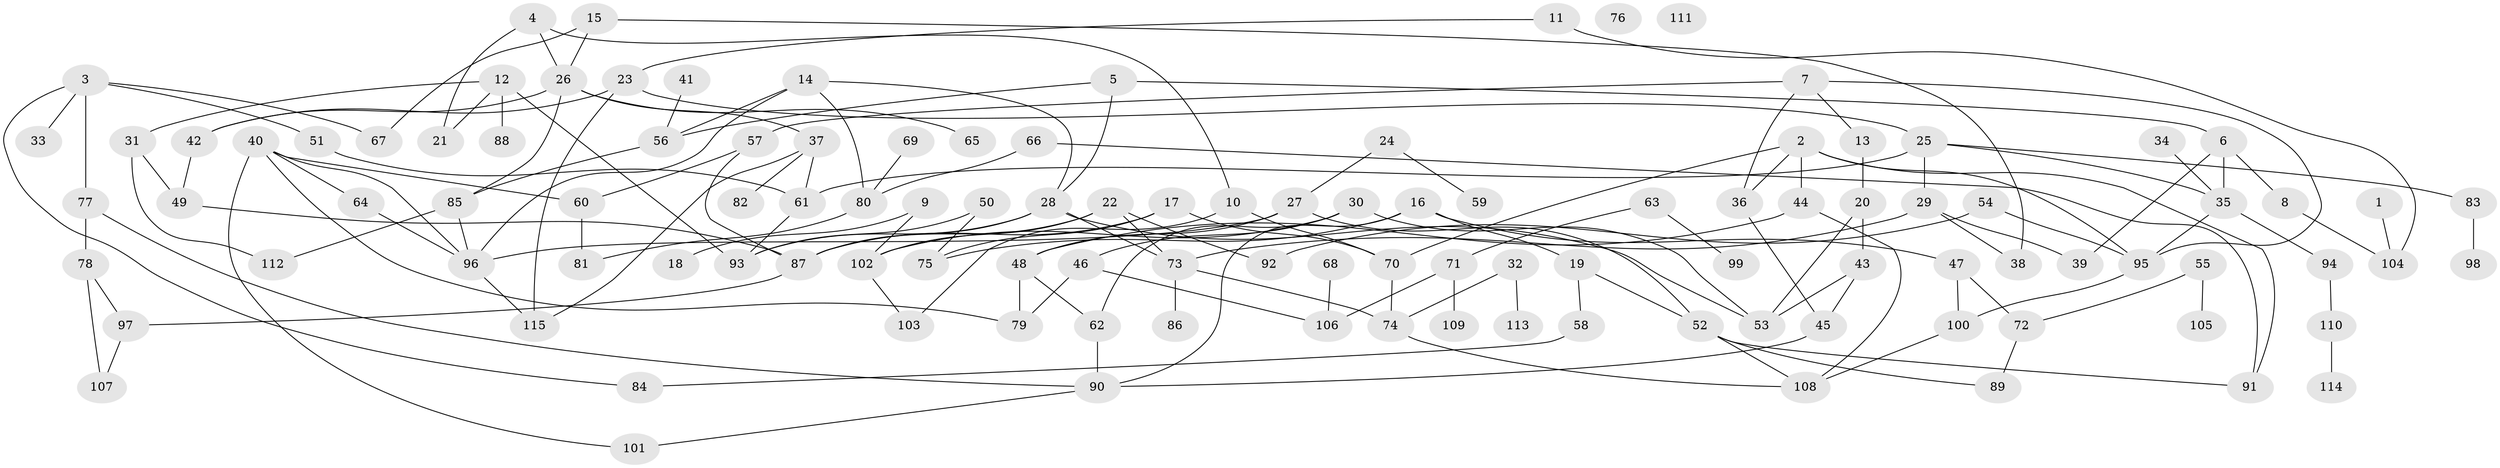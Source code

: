 // Generated by graph-tools (version 1.1) at 2025/25/03/09/25 03:25:18]
// undirected, 115 vertices, 163 edges
graph export_dot {
graph [start="1"]
  node [color=gray90,style=filled];
  1;
  2;
  3;
  4;
  5;
  6;
  7;
  8;
  9;
  10;
  11;
  12;
  13;
  14;
  15;
  16;
  17;
  18;
  19;
  20;
  21;
  22;
  23;
  24;
  25;
  26;
  27;
  28;
  29;
  30;
  31;
  32;
  33;
  34;
  35;
  36;
  37;
  38;
  39;
  40;
  41;
  42;
  43;
  44;
  45;
  46;
  47;
  48;
  49;
  50;
  51;
  52;
  53;
  54;
  55;
  56;
  57;
  58;
  59;
  60;
  61;
  62;
  63;
  64;
  65;
  66;
  67;
  68;
  69;
  70;
  71;
  72;
  73;
  74;
  75;
  76;
  77;
  78;
  79;
  80;
  81;
  82;
  83;
  84;
  85;
  86;
  87;
  88;
  89;
  90;
  91;
  92;
  93;
  94;
  95;
  96;
  97;
  98;
  99;
  100;
  101;
  102;
  103;
  104;
  105;
  106;
  107;
  108;
  109;
  110;
  111;
  112;
  113;
  114;
  115;
  1 -- 104;
  2 -- 36;
  2 -- 44;
  2 -- 70;
  2 -- 91;
  2 -- 95;
  3 -- 33;
  3 -- 51;
  3 -- 67;
  3 -- 77;
  3 -- 84;
  4 -- 10;
  4 -- 21;
  4 -- 26;
  5 -- 6;
  5 -- 28;
  5 -- 56;
  6 -- 8;
  6 -- 35;
  6 -- 39;
  7 -- 13;
  7 -- 36;
  7 -- 57;
  7 -- 95;
  8 -- 104;
  9 -- 18;
  9 -- 102;
  10 -- 70;
  10 -- 103;
  11 -- 23;
  11 -- 104;
  12 -- 21;
  12 -- 31;
  12 -- 88;
  12 -- 93;
  13 -- 20;
  14 -- 28;
  14 -- 56;
  14 -- 80;
  14 -- 96;
  15 -- 26;
  15 -- 38;
  15 -- 67;
  16 -- 19;
  16 -- 47;
  16 -- 75;
  16 -- 90;
  17 -- 70;
  17 -- 75;
  17 -- 87;
  19 -- 52;
  19 -- 58;
  20 -- 43;
  20 -- 53;
  22 -- 73;
  22 -- 87;
  22 -- 92;
  22 -- 102;
  23 -- 25;
  23 -- 42;
  23 -- 115;
  24 -- 27;
  24 -- 59;
  25 -- 29;
  25 -- 35;
  25 -- 61;
  25 -- 83;
  26 -- 37;
  26 -- 42;
  26 -- 65;
  26 -- 85;
  27 -- 48;
  27 -- 52;
  27 -- 96;
  28 -- 53;
  28 -- 73;
  28 -- 87;
  28 -- 93;
  29 -- 38;
  29 -- 39;
  29 -- 73;
  30 -- 46;
  30 -- 53;
  30 -- 62;
  30 -- 102;
  31 -- 49;
  31 -- 112;
  32 -- 74;
  32 -- 113;
  34 -- 35;
  35 -- 94;
  35 -- 95;
  36 -- 45;
  37 -- 61;
  37 -- 82;
  37 -- 115;
  40 -- 60;
  40 -- 64;
  40 -- 79;
  40 -- 96;
  40 -- 101;
  41 -- 56;
  42 -- 49;
  43 -- 45;
  43 -- 53;
  44 -- 48;
  44 -- 108;
  45 -- 90;
  46 -- 79;
  46 -- 106;
  47 -- 72;
  47 -- 100;
  48 -- 62;
  48 -- 79;
  49 -- 87;
  50 -- 75;
  50 -- 93;
  51 -- 61;
  52 -- 89;
  52 -- 91;
  52 -- 108;
  54 -- 92;
  54 -- 95;
  55 -- 72;
  55 -- 105;
  56 -- 85;
  57 -- 60;
  57 -- 87;
  58 -- 84;
  60 -- 81;
  61 -- 93;
  62 -- 90;
  63 -- 71;
  63 -- 99;
  64 -- 96;
  66 -- 80;
  66 -- 91;
  68 -- 106;
  69 -- 80;
  70 -- 74;
  71 -- 106;
  71 -- 109;
  72 -- 89;
  73 -- 74;
  73 -- 86;
  74 -- 108;
  77 -- 78;
  77 -- 90;
  78 -- 97;
  78 -- 107;
  80 -- 81;
  83 -- 98;
  85 -- 96;
  85 -- 112;
  87 -- 97;
  90 -- 101;
  94 -- 110;
  95 -- 100;
  96 -- 115;
  97 -- 107;
  100 -- 108;
  102 -- 103;
  110 -- 114;
}
